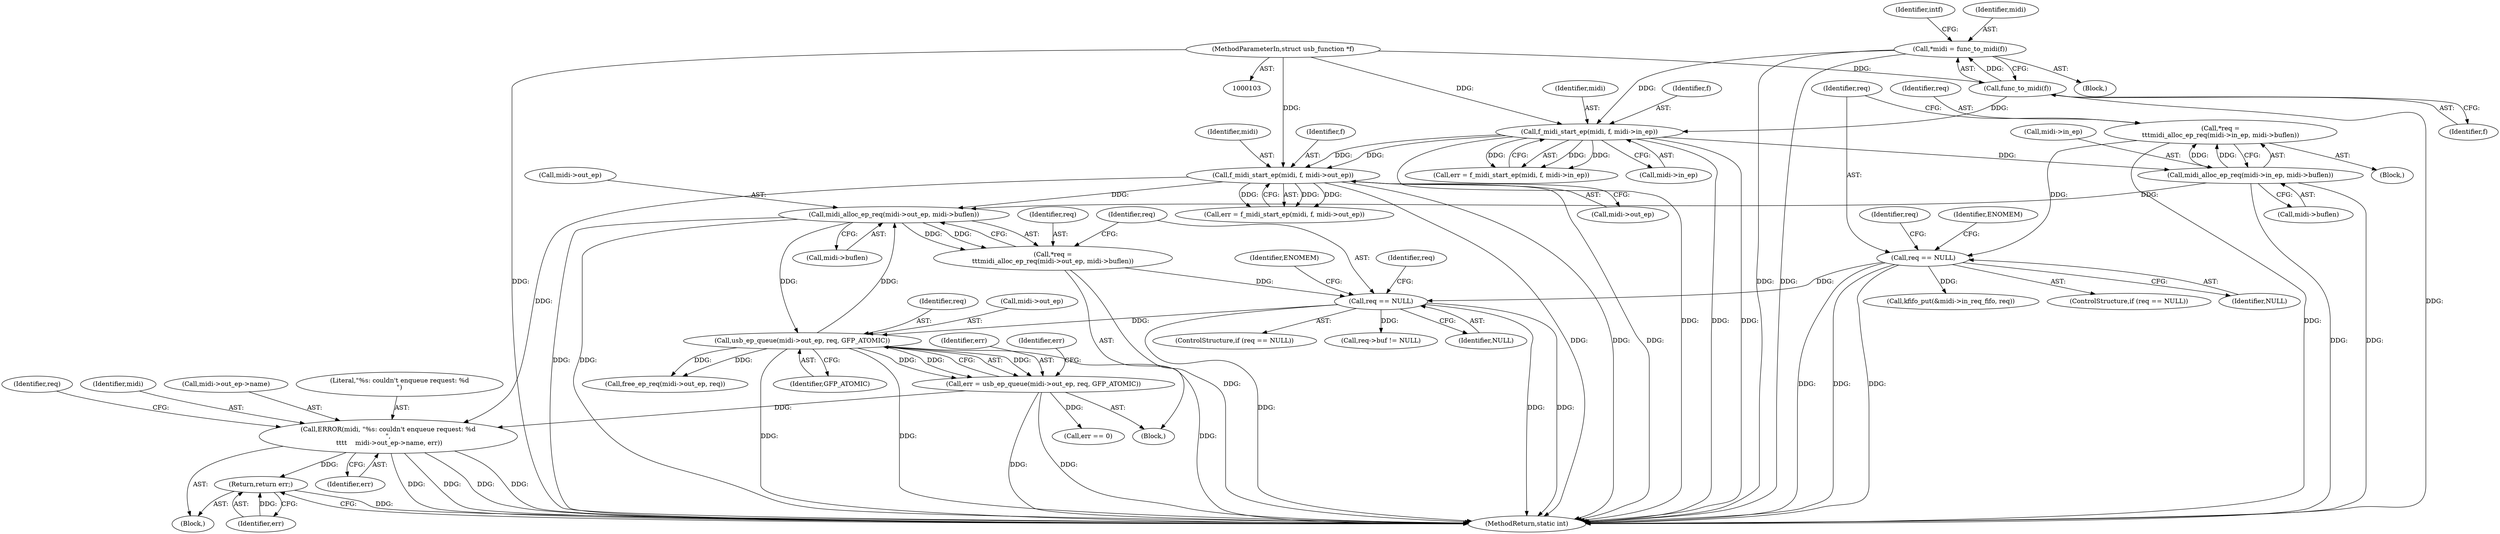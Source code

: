 digraph "0_linux_7fafcfdf6377b18b2a726ea554d6e593ba44349f@pointer" {
"1000236" [label="(Call,ERROR(midi, \"%s: couldn't enqueue request: %d\n\",\n \t\t\t\t    midi->out_ep->name, err))"];
"1000137" [label="(Call,f_midi_start_ep(midi, f, midi->out_ep))"];
"1000125" [label="(Call,f_midi_start_ep(midi, f, midi->in_ep))"];
"1000109" [label="(Call,*midi = func_to_midi(f))"];
"1000111" [label="(Call,func_to_midi(f))"];
"1000104" [label="(MethodParameterIn,struct usb_function *f)"];
"1000225" [label="(Call,err = usb_ep_queue(midi->out_ep, req, GFP_ATOMIC))"];
"1000227" [label="(Call,usb_ep_queue(midi->out_ep, req, GFP_ATOMIC))"];
"1000206" [label="(Call,midi_alloc_ep_req(midi->out_ep, midi->buflen))"];
"1000157" [label="(Call,midi_alloc_ep_req(midi->in_ep, midi->buflen))"];
"1000214" [label="(Call,req == NULL)"];
"1000204" [label="(Call,*req =\n\t\t\tmidi_alloc_ep_req(midi->out_ep, midi->buflen))"];
"1000165" [label="(Call,req == NULL)"];
"1000155" [label="(Call,*req =\n\t\t\tmidi_alloc_ep_req(midi->in_ep, midi->buflen))"];
"1000256" [label="(Return,return err;)"];
"1000123" [label="(Call,err = f_midi_start_ep(midi, f, midi->in_ep))"];
"1000226" [label="(Identifier,err)"];
"1000167" [label="(Identifier,NULL)"];
"1000173" [label="(Identifier,req)"];
"1000213" [label="(ControlStructure,if (req == NULL))"];
"1000117" [label="(Identifier,intf)"];
"1000137" [label="(Call,f_midi_start_ep(midi, f, midi->out_ep))"];
"1000256" [label="(Return,return err;)"];
"1000104" [label="(MethodParameterIn,struct usb_function *f)"];
"1000237" [label="(Identifier,midi)"];
"1000111" [label="(Call,func_to_midi(f))"];
"1000219" [label="(Identifier,ENOMEM)"];
"1000155" [label="(Call,*req =\n\t\t\tmidi_alloc_ep_req(midi->in_ep, midi->buflen))"];
"1000204" [label="(Call,*req =\n\t\t\tmidi_alloc_ep_req(midi->out_ep, midi->buflen))"];
"1000251" [label="(Call,free_ep_req(midi->out_ep, req))"];
"1000153" [label="(Block,)"];
"1000214" [label="(Call,req == NULL)"];
"1000210" [label="(Call,midi->buflen)"];
"1000156" [label="(Identifier,req)"];
"1000140" [label="(Call,midi->out_ep)"];
"1000125" [label="(Call,f_midi_start_ep(midi, f, midi->in_ep))"];
"1000257" [label="(Identifier,err)"];
"1000231" [label="(Identifier,req)"];
"1000239" [label="(Call,midi->out_ep->name)"];
"1000181" [label="(Call,kfifo_put(&midi->in_req_fifo, req))"];
"1000127" [label="(Identifier,f)"];
"1000165" [label="(Call,req == NULL)"];
"1000166" [label="(Identifier,req)"];
"1000128" [label="(Call,midi->in_ep)"];
"1000206" [label="(Call,midi_alloc_ep_req(midi->out_ep, midi->buflen))"];
"1000126" [label="(Identifier,midi)"];
"1000244" [label="(Identifier,err)"];
"1000135" [label="(Call,err = f_midi_start_ep(midi, f, midi->out_ep))"];
"1000110" [label="(Identifier,midi)"];
"1000158" [label="(Call,midi->in_ep)"];
"1000222" [label="(Identifier,req)"];
"1000234" [label="(Identifier,err)"];
"1000109" [label="(Call,*midi = func_to_midi(f))"];
"1000157" [label="(Call,midi_alloc_ep_req(midi->in_ep, midi->buflen))"];
"1000202" [label="(Block,)"];
"1000246" [label="(Call,req->buf != NULL)"];
"1000139" [label="(Identifier,f)"];
"1000225" [label="(Call,err = usb_ep_queue(midi->out_ep, req, GFP_ATOMIC))"];
"1000238" [label="(Literal,\"%s: couldn't enqueue request: %d\n\")"];
"1000170" [label="(Identifier,ENOMEM)"];
"1000228" [label="(Call,midi->out_ep)"];
"1000164" [label="(ControlStructure,if (req == NULL))"];
"1000215" [label="(Identifier,req)"];
"1000112" [label="(Identifier,f)"];
"1000248" [label="(Identifier,req)"];
"1000205" [label="(Identifier,req)"];
"1000236" [label="(Call,ERROR(midi, \"%s: couldn't enqueue request: %d\n\",\n \t\t\t\t    midi->out_ep->name, err))"];
"1000107" [label="(Block,)"];
"1000161" [label="(Call,midi->buflen)"];
"1000260" [label="(MethodReturn,static int)"];
"1000197" [label="(Call,err == 0)"];
"1000207" [label="(Call,midi->out_ep)"];
"1000232" [label="(Identifier,GFP_ATOMIC)"];
"1000227" [label="(Call,usb_ep_queue(midi->out_ep, req, GFP_ATOMIC))"];
"1000138" [label="(Identifier,midi)"];
"1000216" [label="(Identifier,NULL)"];
"1000235" [label="(Block,)"];
"1000236" -> "1000235"  [label="AST: "];
"1000236" -> "1000244"  [label="CFG: "];
"1000237" -> "1000236"  [label="AST: "];
"1000238" -> "1000236"  [label="AST: "];
"1000239" -> "1000236"  [label="AST: "];
"1000244" -> "1000236"  [label="AST: "];
"1000248" -> "1000236"  [label="CFG: "];
"1000236" -> "1000260"  [label="DDG: "];
"1000236" -> "1000260"  [label="DDG: "];
"1000236" -> "1000260"  [label="DDG: "];
"1000236" -> "1000260"  [label="DDG: "];
"1000137" -> "1000236"  [label="DDG: "];
"1000225" -> "1000236"  [label="DDG: "];
"1000236" -> "1000256"  [label="DDG: "];
"1000137" -> "1000135"  [label="AST: "];
"1000137" -> "1000140"  [label="CFG: "];
"1000138" -> "1000137"  [label="AST: "];
"1000139" -> "1000137"  [label="AST: "];
"1000140" -> "1000137"  [label="AST: "];
"1000135" -> "1000137"  [label="CFG: "];
"1000137" -> "1000260"  [label="DDG: "];
"1000137" -> "1000260"  [label="DDG: "];
"1000137" -> "1000260"  [label="DDG: "];
"1000137" -> "1000135"  [label="DDG: "];
"1000137" -> "1000135"  [label="DDG: "];
"1000137" -> "1000135"  [label="DDG: "];
"1000125" -> "1000137"  [label="DDG: "];
"1000125" -> "1000137"  [label="DDG: "];
"1000104" -> "1000137"  [label="DDG: "];
"1000137" -> "1000206"  [label="DDG: "];
"1000125" -> "1000123"  [label="AST: "];
"1000125" -> "1000128"  [label="CFG: "];
"1000126" -> "1000125"  [label="AST: "];
"1000127" -> "1000125"  [label="AST: "];
"1000128" -> "1000125"  [label="AST: "];
"1000123" -> "1000125"  [label="CFG: "];
"1000125" -> "1000260"  [label="DDG: "];
"1000125" -> "1000260"  [label="DDG: "];
"1000125" -> "1000260"  [label="DDG: "];
"1000125" -> "1000123"  [label="DDG: "];
"1000125" -> "1000123"  [label="DDG: "];
"1000125" -> "1000123"  [label="DDG: "];
"1000109" -> "1000125"  [label="DDG: "];
"1000111" -> "1000125"  [label="DDG: "];
"1000104" -> "1000125"  [label="DDG: "];
"1000125" -> "1000157"  [label="DDG: "];
"1000109" -> "1000107"  [label="AST: "];
"1000109" -> "1000111"  [label="CFG: "];
"1000110" -> "1000109"  [label="AST: "];
"1000111" -> "1000109"  [label="AST: "];
"1000117" -> "1000109"  [label="CFG: "];
"1000109" -> "1000260"  [label="DDG: "];
"1000109" -> "1000260"  [label="DDG: "];
"1000111" -> "1000109"  [label="DDG: "];
"1000111" -> "1000112"  [label="CFG: "];
"1000112" -> "1000111"  [label="AST: "];
"1000111" -> "1000260"  [label="DDG: "];
"1000104" -> "1000111"  [label="DDG: "];
"1000104" -> "1000103"  [label="AST: "];
"1000104" -> "1000260"  [label="DDG: "];
"1000225" -> "1000202"  [label="AST: "];
"1000225" -> "1000227"  [label="CFG: "];
"1000226" -> "1000225"  [label="AST: "];
"1000227" -> "1000225"  [label="AST: "];
"1000234" -> "1000225"  [label="CFG: "];
"1000225" -> "1000260"  [label="DDG: "];
"1000225" -> "1000260"  [label="DDG: "];
"1000225" -> "1000197"  [label="DDG: "];
"1000227" -> "1000225"  [label="DDG: "];
"1000227" -> "1000225"  [label="DDG: "];
"1000227" -> "1000225"  [label="DDG: "];
"1000227" -> "1000232"  [label="CFG: "];
"1000228" -> "1000227"  [label="AST: "];
"1000231" -> "1000227"  [label="AST: "];
"1000232" -> "1000227"  [label="AST: "];
"1000227" -> "1000260"  [label="DDG: "];
"1000227" -> "1000260"  [label="DDG: "];
"1000227" -> "1000260"  [label="DDG: "];
"1000227" -> "1000206"  [label="DDG: "];
"1000206" -> "1000227"  [label="DDG: "];
"1000214" -> "1000227"  [label="DDG: "];
"1000227" -> "1000251"  [label="DDG: "];
"1000227" -> "1000251"  [label="DDG: "];
"1000206" -> "1000204"  [label="AST: "];
"1000206" -> "1000210"  [label="CFG: "];
"1000207" -> "1000206"  [label="AST: "];
"1000210" -> "1000206"  [label="AST: "];
"1000204" -> "1000206"  [label="CFG: "];
"1000206" -> "1000260"  [label="DDG: "];
"1000206" -> "1000260"  [label="DDG: "];
"1000206" -> "1000204"  [label="DDG: "];
"1000206" -> "1000204"  [label="DDG: "];
"1000157" -> "1000206"  [label="DDG: "];
"1000157" -> "1000155"  [label="AST: "];
"1000157" -> "1000161"  [label="CFG: "];
"1000158" -> "1000157"  [label="AST: "];
"1000161" -> "1000157"  [label="AST: "];
"1000155" -> "1000157"  [label="CFG: "];
"1000157" -> "1000260"  [label="DDG: "];
"1000157" -> "1000260"  [label="DDG: "];
"1000157" -> "1000155"  [label="DDG: "];
"1000157" -> "1000155"  [label="DDG: "];
"1000214" -> "1000213"  [label="AST: "];
"1000214" -> "1000216"  [label="CFG: "];
"1000215" -> "1000214"  [label="AST: "];
"1000216" -> "1000214"  [label="AST: "];
"1000219" -> "1000214"  [label="CFG: "];
"1000222" -> "1000214"  [label="CFG: "];
"1000214" -> "1000260"  [label="DDG: "];
"1000214" -> "1000260"  [label="DDG: "];
"1000214" -> "1000260"  [label="DDG: "];
"1000204" -> "1000214"  [label="DDG: "];
"1000165" -> "1000214"  [label="DDG: "];
"1000214" -> "1000246"  [label="DDG: "];
"1000204" -> "1000202"  [label="AST: "];
"1000205" -> "1000204"  [label="AST: "];
"1000215" -> "1000204"  [label="CFG: "];
"1000204" -> "1000260"  [label="DDG: "];
"1000165" -> "1000164"  [label="AST: "];
"1000165" -> "1000167"  [label="CFG: "];
"1000166" -> "1000165"  [label="AST: "];
"1000167" -> "1000165"  [label="AST: "];
"1000170" -> "1000165"  [label="CFG: "];
"1000173" -> "1000165"  [label="CFG: "];
"1000165" -> "1000260"  [label="DDG: "];
"1000165" -> "1000260"  [label="DDG: "];
"1000165" -> "1000260"  [label="DDG: "];
"1000155" -> "1000165"  [label="DDG: "];
"1000165" -> "1000181"  [label="DDG: "];
"1000155" -> "1000153"  [label="AST: "];
"1000156" -> "1000155"  [label="AST: "];
"1000166" -> "1000155"  [label="CFG: "];
"1000155" -> "1000260"  [label="DDG: "];
"1000256" -> "1000235"  [label="AST: "];
"1000256" -> "1000257"  [label="CFG: "];
"1000257" -> "1000256"  [label="AST: "];
"1000260" -> "1000256"  [label="CFG: "];
"1000256" -> "1000260"  [label="DDG: "];
"1000257" -> "1000256"  [label="DDG: "];
}
